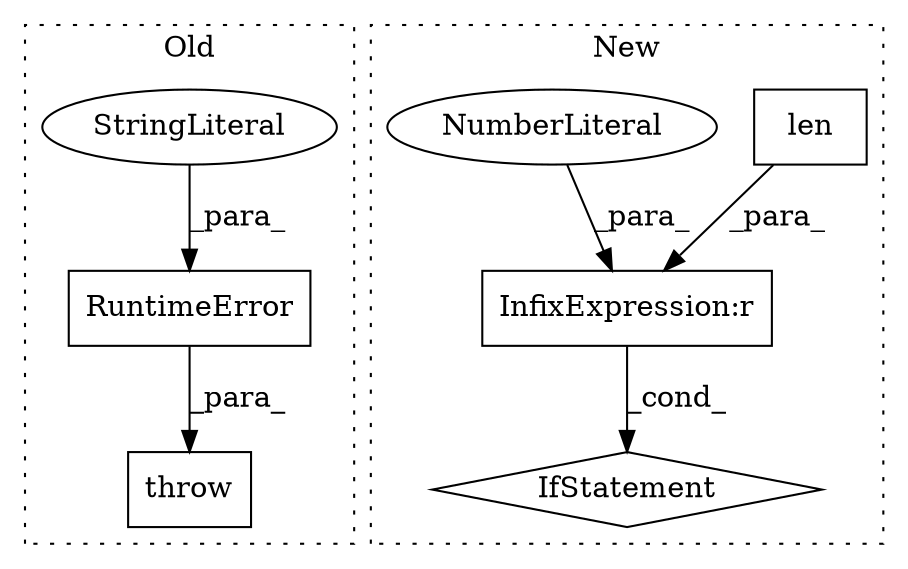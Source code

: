 digraph G {
subgraph cluster0 {
1 [label="RuntimeError" a="32" s="1722,1772" l="13,1" shape="box"];
3 [label="throw" a="53" s="1716" l="6" shape="box"];
4 [label="StringLiteral" a="45" s="1735" l="37" shape="ellipse"];
label = "Old";
style="dotted";
}
subgraph cluster1 {
2 [label="len" a="32" s="1217,1226" l="4,1" shape="box"];
5 [label="InfixExpression:r" a="27" s="1232" l="4" shape="box"];
6 [label="NumberLiteral" a="34" s="1236" l="1" shape="ellipse"];
7 [label="IfStatement" a="25" s="1212,1237" l="4,2" shape="diamond"];
label = "New";
style="dotted";
}
1 -> 3 [label="_para_"];
2 -> 5 [label="_para_"];
4 -> 1 [label="_para_"];
5 -> 7 [label="_cond_"];
6 -> 5 [label="_para_"];
}